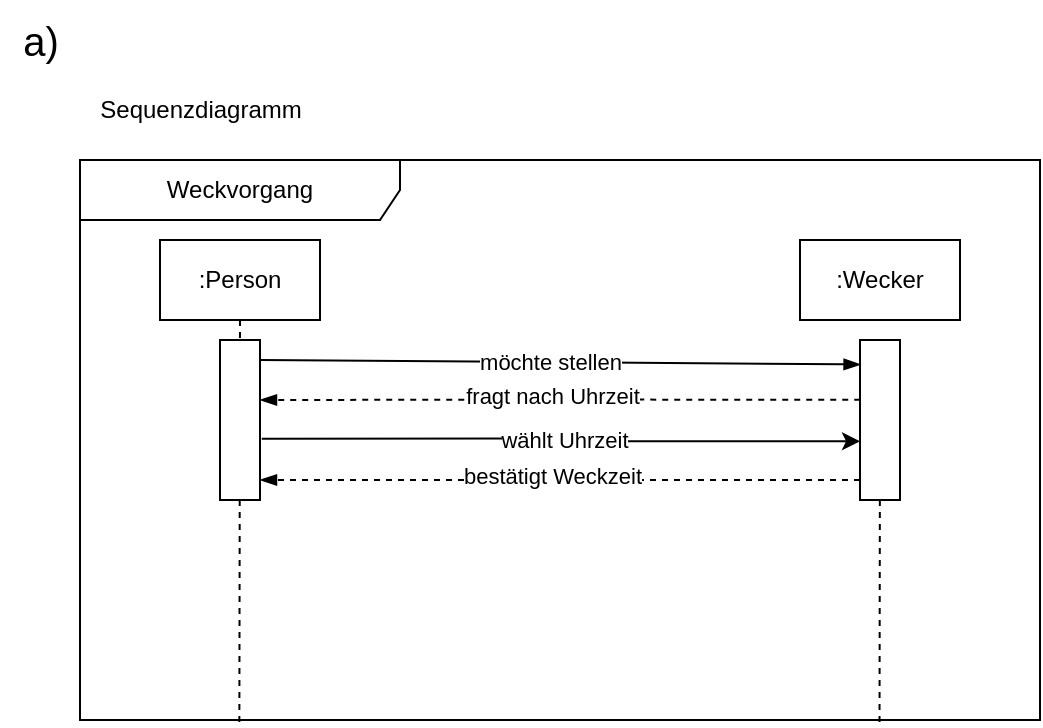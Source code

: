 <mxfile version="23.1.5" type="github">
  <diagram name="Seite-1" id="GvTUHWjstvscWMhDe_kN">
    <mxGraphModel dx="511" dy="277" grid="1" gridSize="10" guides="1" tooltips="1" connect="1" arrows="1" fold="1" page="1" pageScale="1" pageWidth="827" pageHeight="1169" math="0" shadow="0">
      <root>
        <mxCell id="0" />
        <mxCell id="1" parent="0" />
        <mxCell id="gO6VHGq1Go1XwF48rv6a-1" value="Weckvorgang" style="shape=umlFrame;whiteSpace=wrap;html=1;pointerEvents=0;recursiveResize=0;container=1;collapsible=0;width=160;" vertex="1" parent="1">
          <mxGeometry x="40" y="120" width="480" height="280" as="geometry" />
        </mxCell>
        <mxCell id="gO6VHGq1Go1XwF48rv6a-5" value=":Person" style="rounded=0;whiteSpace=wrap;html=1;" vertex="1" parent="gO6VHGq1Go1XwF48rv6a-1">
          <mxGeometry x="40" y="40" width="80" height="40" as="geometry" />
        </mxCell>
        <mxCell id="gO6VHGq1Go1XwF48rv6a-6" value=":Wecker" style="whiteSpace=wrap;html=1;" vertex="1" parent="gO6VHGq1Go1XwF48rv6a-1">
          <mxGeometry x="360" y="40" width="80" height="40" as="geometry" />
        </mxCell>
        <mxCell id="gO6VHGq1Go1XwF48rv6a-8" value="" style="endArrow=none;dashed=1;html=1;rounded=0;exitX=0.5;exitY=1;exitDx=0;exitDy=0;entryX=0.166;entryY=1.005;entryDx=0;entryDy=0;entryPerimeter=0;" edge="1" parent="gO6VHGq1Go1XwF48rv6a-1" source="gO6VHGq1Go1XwF48rv6a-5" target="gO6VHGq1Go1XwF48rv6a-1">
          <mxGeometry width="50" height="50" relative="1" as="geometry">
            <mxPoint x="230" y="110" as="sourcePoint" />
            <mxPoint x="280" y="60" as="targetPoint" />
          </mxGeometry>
        </mxCell>
        <mxCell id="gO6VHGq1Go1XwF48rv6a-9" value="" style="endArrow=none;dashed=1;html=1;rounded=0;entryX=0.166;entryY=1.005;entryDx=0;entryDy=0;entryPerimeter=0;" edge="1" parent="gO6VHGq1Go1XwF48rv6a-1" source="gO6VHGq1Go1XwF48rv6a-13">
          <mxGeometry width="50" height="50" relative="1" as="geometry">
            <mxPoint x="400" y="80" as="sourcePoint" />
            <mxPoint x="399.76" y="281" as="targetPoint" />
          </mxGeometry>
        </mxCell>
        <mxCell id="gO6VHGq1Go1XwF48rv6a-18" style="edgeStyle=orthogonalEdgeStyle;rounded=0;orthogonalLoop=1;jettySize=auto;html=1;exitX=0.971;exitY=0.635;exitDx=0;exitDy=0;entryX=-0.073;entryY=0.651;entryDx=0;entryDy=0;exitPerimeter=0;entryPerimeter=0;" edge="1" parent="gO6VHGq1Go1XwF48rv6a-1">
          <mxGeometry relative="1" as="geometry">
            <mxPoint x="90.88" y="139.34" as="sourcePoint" />
            <mxPoint x="390.0" y="140.62" as="targetPoint" />
            <Array as="points">
              <mxPoint x="241" y="139" />
              <mxPoint x="391" y="140" />
            </Array>
          </mxGeometry>
        </mxCell>
        <mxCell id="gO6VHGq1Go1XwF48rv6a-19" value="wählt Uhrzeit" style="edgeLabel;html=1;align=center;verticalAlign=middle;resizable=0;points=[];" vertex="1" connectable="0" parent="gO6VHGq1Go1XwF48rv6a-18">
          <mxGeometry x="0.003" y="1" relative="1" as="geometry">
            <mxPoint as="offset" />
          </mxGeometry>
        </mxCell>
        <mxCell id="gO6VHGq1Go1XwF48rv6a-12" value="" style="whiteSpace=wrap;html=1;" vertex="1" parent="gO6VHGq1Go1XwF48rv6a-1">
          <mxGeometry x="70" y="90" width="20" height="80" as="geometry" />
        </mxCell>
        <mxCell id="gO6VHGq1Go1XwF48rv6a-15" style="edgeStyle=orthogonalEdgeStyle;rounded=0;orthogonalLoop=1;jettySize=auto;html=1;exitX=0.006;exitY=0.373;exitDx=0;exitDy=0;dashed=1;endArrow=blockThin;endFill=1;exitPerimeter=0;" edge="1" parent="gO6VHGq1Go1XwF48rv6a-1" source="gO6VHGq1Go1XwF48rv6a-13">
          <mxGeometry relative="1" as="geometry">
            <mxPoint x="90" y="120" as="targetPoint" />
            <Array as="points">
              <mxPoint x="240" y="120" />
            </Array>
          </mxGeometry>
        </mxCell>
        <mxCell id="gO6VHGq1Go1XwF48rv6a-16" value="fragt nach Uhrzeit" style="edgeLabel;html=1;align=center;verticalAlign=middle;resizable=0;points=[];" vertex="1" connectable="0" parent="gO6VHGq1Go1XwF48rv6a-15">
          <mxGeometry x="0.028" y="-2" relative="1" as="geometry">
            <mxPoint as="offset" />
          </mxGeometry>
        </mxCell>
        <mxCell id="gO6VHGq1Go1XwF48rv6a-13" value="" style="whiteSpace=wrap;html=1;" vertex="1" parent="gO6VHGq1Go1XwF48rv6a-1">
          <mxGeometry x="390" y="90" width="20" height="80" as="geometry" />
        </mxCell>
        <mxCell id="gO6VHGq1Go1XwF48rv6a-10" value="" style="endArrow=blockThin;html=1;rounded=0;endFill=1;entryX=0.014;entryY=0.153;entryDx=0;entryDy=0;entryPerimeter=0;" edge="1" parent="gO6VHGq1Go1XwF48rv6a-1" target="gO6VHGq1Go1XwF48rv6a-13">
          <mxGeometry width="50" height="50" relative="1" as="geometry">
            <mxPoint x="90" y="100" as="sourcePoint" />
            <mxPoint x="390" y="100" as="targetPoint" />
          </mxGeometry>
        </mxCell>
        <mxCell id="gO6VHGq1Go1XwF48rv6a-17" value="möchte stellen" style="edgeLabel;html=1;align=center;verticalAlign=middle;resizable=0;points=[];" vertex="1" connectable="0" parent="gO6VHGq1Go1XwF48rv6a-10">
          <mxGeometry x="-0.038" relative="1" as="geometry">
            <mxPoint as="offset" />
          </mxGeometry>
        </mxCell>
        <mxCell id="gO6VHGq1Go1XwF48rv6a-20" style="edgeStyle=orthogonalEdgeStyle;rounded=0;orthogonalLoop=1;jettySize=auto;html=1;exitX=0.006;exitY=0.373;exitDx=0;exitDy=0;dashed=1;endArrow=blockThin;endFill=1;exitPerimeter=0;" edge="1" parent="gO6VHGq1Go1XwF48rv6a-1">
          <mxGeometry relative="1" as="geometry">
            <mxPoint x="390" y="160" as="sourcePoint" />
            <mxPoint x="90" y="160" as="targetPoint" />
            <Array as="points">
              <mxPoint x="240" y="160" />
            </Array>
          </mxGeometry>
        </mxCell>
        <mxCell id="gO6VHGq1Go1XwF48rv6a-21" value="bestätigt Weckzeit" style="edgeLabel;html=1;align=center;verticalAlign=middle;resizable=0;points=[];" vertex="1" connectable="0" parent="gO6VHGq1Go1XwF48rv6a-20">
          <mxGeometry x="0.028" y="-2" relative="1" as="geometry">
            <mxPoint as="offset" />
          </mxGeometry>
        </mxCell>
        <mxCell id="gO6VHGq1Go1XwF48rv6a-2" value="&lt;font style=&quot;font-size: 20px;&quot;&gt;a)&lt;/font&gt;" style="text;html=1;align=center;verticalAlign=middle;resizable=0;points=[];autosize=1;strokeColor=none;fillColor=none;" vertex="1" parent="1">
          <mxGeometry y="40" width="40" height="40" as="geometry" />
        </mxCell>
        <mxCell id="gO6VHGq1Go1XwF48rv6a-3" value="Sequenzdiagramm" style="text;html=1;align=center;verticalAlign=middle;resizable=0;points=[];autosize=1;strokeColor=none;fillColor=none;" vertex="1" parent="1">
          <mxGeometry x="40" y="80" width="120" height="30" as="geometry" />
        </mxCell>
      </root>
    </mxGraphModel>
  </diagram>
</mxfile>
